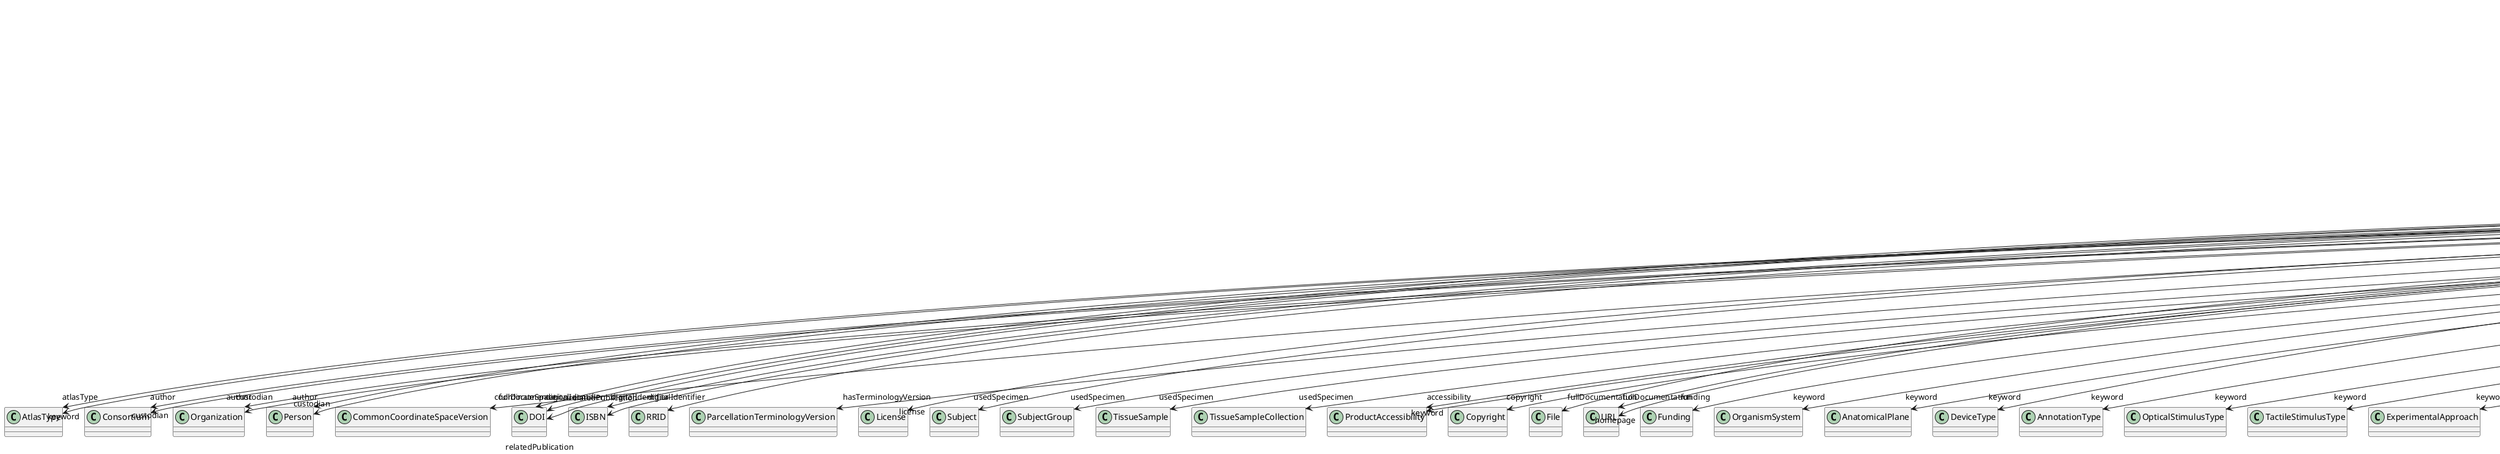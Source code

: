 @startuml
class BrainAtlasVersion {
+abbreviation
+atlasType
+author
+coordinateSpace
+digitalIdentifier
+hasTerminologyVersion
+isAlternativeVersionOf
+isNewVersionOf
+license
+ontologyIdentifier
+usedSpecimen
+accessibility
+copyright
+custodian
+description
+fullDocumentation
+fullName
+funding
+homepage
+howToCite
+keyword
+otherContribution
+relatedPublication
+releaseDate
+repository
+shortName
+supportChannel
+versionIdentifier
+versionInnovation

}
BrainAtlasVersion -d-> "atlasType" AtlasType
BrainAtlasVersion -d-> "author" Consortium
BrainAtlasVersion -d-> "author" Organization
BrainAtlasVersion -d-> "author" Person
BrainAtlasVersion -d-> "coordinateSpace" CommonCoordinateSpaceVersion
BrainAtlasVersion -d-> "digitalIdentifier" DOI
BrainAtlasVersion -d-> "digitalIdentifier" ISBN
BrainAtlasVersion -d-> "digitalIdentifier" RRID
BrainAtlasVersion -d-> "hasTerminologyVersion" ParcellationTerminologyVersion
BrainAtlasVersion -d-> "isAlternativeVersionOf" BrainAtlasVersion
BrainAtlasVersion -d-> "isNewVersionOf" BrainAtlasVersion
BrainAtlasVersion -d-> "license" License
BrainAtlasVersion -d-> "usedSpecimen" Subject
BrainAtlasVersion -d-> "usedSpecimen" SubjectGroup
BrainAtlasVersion -d-> "usedSpecimen" TissueSample
BrainAtlasVersion -d-> "usedSpecimen" TissueSampleCollection
BrainAtlasVersion -d-> "accessibility" ProductAccessibility
BrainAtlasVersion -d-> "copyright" Copyright
BrainAtlasVersion -d-> "custodian" Consortium
BrainAtlasVersion -d-> "custodian" Organization
BrainAtlasVersion -d-> "custodian" Person
BrainAtlasVersion -d-> "fullDocumentation" DOI
BrainAtlasVersion -d-> "fullDocumentation" File
BrainAtlasVersion -d-> "fullDocumentation" URL
BrainAtlasVersion -d-> "funding" Funding
BrainAtlasVersion -d-> "homepage" URL
BrainAtlasVersion -d-> "keyword" OrganismSystem
BrainAtlasVersion -d-> "keyword" AnatomicalPlane
BrainAtlasVersion -d-> "keyword" DeviceType
BrainAtlasVersion -d-> "keyword" AnnotationType
BrainAtlasVersion -d-> "keyword" OpticalStimulusType
BrainAtlasVersion -d-> "keyword" TactileStimulusType
BrainAtlasVersion -d-> "keyword" ExperimentalApproach
BrainAtlasVersion -d-> "keyword" CellType
BrainAtlasVersion -d-> "keyword" Laterality
BrainAtlasVersion -d-> "keyword" MetaDataModelType
BrainAtlasVersion -d-> "keyword" FileUsageRole
BrainAtlasVersion -d-> "keyword" OperatingDevice
BrainAtlasVersion -d-> "keyword" BreedingType
BrainAtlasVersion -d-> "keyword" PatchClampVariation
BrainAtlasVersion -d-> "keyword" TermSuggestion
BrainAtlasVersion -d-> "keyword" AnnotationCriteriaType
BrainAtlasVersion -d-> "keyword" GustatoryStimulusType
BrainAtlasVersion -d-> "keyword" DifferenceMeasure
BrainAtlasVersion -d-> "keyword" UnitOfMeasurement
BrainAtlasVersion -d-> "keyword" UBERONParcellation
BrainAtlasVersion -d-> "keyword" OrganismSubstance
BrainAtlasVersion -d-> "keyword" ContributionType
BrainAtlasVersion -d-> "keyword" OlfactoryStimulusType
BrainAtlasVersion -d-> "keyword" Species
BrainAtlasVersion -d-> "keyword" QualitativeOverlap
BrainAtlasVersion -d-> "keyword" CranialWindowReinforcementType
BrainAtlasVersion -d-> "keyword" ElectricalStimulusType
BrainAtlasVersion -d-> "keyword" SoftwareFeature
BrainAtlasVersion -d-> "keyword" Handedness
BrainAtlasVersion -d-> "keyword" ModelAbstractionLevel
BrainAtlasVersion -d-> "keyword" TissueSampleAttribute
BrainAtlasVersion -d-> "keyword" Language
BrainAtlasVersion -d-> "keyword" AnatomicalAxesOrientation
BrainAtlasVersion -d-> "keyword" CriteriaQualityType
BrainAtlasVersion -d-> "keyword" DiseaseModel
BrainAtlasVersion -d-> "keyword" EducationalLevel
BrainAtlasVersion -d-> "keyword" SoftwareApplicationCategory
BrainAtlasVersion -d-> "keyword" ProductAccessibility
BrainAtlasVersion -d-> "keyword" BiologicalSex
BrainAtlasVersion -d-> "keyword" StimulationTechnique
BrainAtlasVersion -d-> "keyword" ModelScope
BrainAtlasVersion -d-> "keyword" GeneticStrainType
BrainAtlasVersion -d-> "keyword" OperatingSystem
BrainAtlasVersion -d-> "keyword" DataType
BrainAtlasVersion -d-> "keyword" SemanticDataType
BrainAtlasVersion -d-> "keyword" EthicsAssessment
BrainAtlasVersion -d-> "keyword" MolecularEntity
BrainAtlasVersion -d-> "keyword" ProgrammingLanguage
BrainAtlasVersion -d-> "keyword" LearningResourceType
BrainAtlasVersion -d-> "keyword" CellCultureType
BrainAtlasVersion -d-> "keyword" Technique
BrainAtlasVersion -d-> "keyword" FileBundleGrouping
BrainAtlasVersion -d-> "keyword" StimulationApproach
BrainAtlasVersion -d-> "keyword" VisualStimulusType
BrainAtlasVersion -d-> "keyword" AtlasType
BrainAtlasVersion -d-> "keyword" Terminology
BrainAtlasVersion -d-> "keyword" SubjectAttribute
BrainAtlasVersion -d-> "keyword" TissueSampleType
BrainAtlasVersion -d-> "keyword" Disease
BrainAtlasVersion -d-> "keyword" PreparationType
BrainAtlasVersion -d-> "keyword" MeasuredQuantity
BrainAtlasVersion -d-> "keyword" AuditoryStimulusType
BrainAtlasVersion -d-> "keyword" SetupType
BrainAtlasVersion -d-> "keyword" Service
BrainAtlasVersion -d-> "keyword" BiologicalOrder
BrainAtlasVersion -d-> "keyword" FileRepositoryType
BrainAtlasVersion -d-> "keyword" CranialWindowConstructionType
BrainAtlasVersion -d-> "keyword" Organ
BrainAtlasVersion -d-> "keyword" SubcellularEntity
BrainAtlasVersion -d-> "keyword" ActionStatusType
BrainAtlasVersion -d-> "keyword" AgeCategory
BrainAtlasVersion -d-> "keyword" ChemicalMixtureType
BrainAtlasVersion -d-> "keyword" TypeOfUncertainty
BrainAtlasVersion -d-> "otherContribution" Contribution
BrainAtlasVersion -d-> "relatedPublication" DOI
BrainAtlasVersion -d-> "relatedPublication" ISBN
BrainAtlasVersion -d-> "relatedPublication" HANDLE
BrainAtlasVersion -d-> "repository" FileRepository

@enduml
